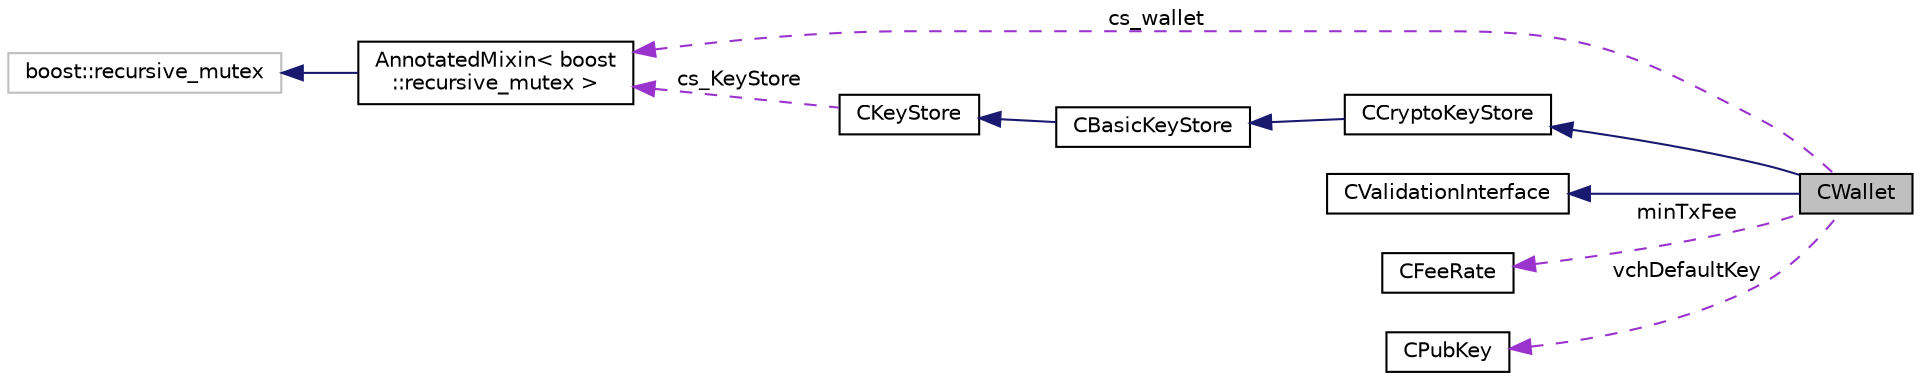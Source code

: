 digraph "CWallet"
{
 // LATEX_PDF_SIZE
  edge [fontname="Helvetica",fontsize="10",labelfontname="Helvetica",labelfontsize="10"];
  node [fontname="Helvetica",fontsize="10",shape=record];
  rankdir="LR";
  Node5 [label="CWallet",height=0.2,width=0.4,color="black", fillcolor="grey75", style="filled", fontcolor="black",tooltip=" "];
  Node6 -> Node5 [dir="back",color="midnightblue",fontsize="10",style="solid",fontname="Helvetica"];
  Node6 [label="CCryptoKeyStore",height=0.2,width=0.4,color="black", fillcolor="white", style="filled",URL="$class_c_crypto_key_store.html",tooltip=" "];
  Node7 -> Node6 [dir="back",color="midnightblue",fontsize="10",style="solid",fontname="Helvetica"];
  Node7 [label="CBasicKeyStore",height=0.2,width=0.4,color="black", fillcolor="white", style="filled",URL="$class_c_basic_key_store.html",tooltip=" "];
  Node8 -> Node7 [dir="back",color="midnightblue",fontsize="10",style="solid",fontname="Helvetica"];
  Node8 [label="CKeyStore",height=0.2,width=0.4,color="black", fillcolor="white", style="filled",URL="$class_c_key_store.html",tooltip=" "];
  Node9 -> Node8 [dir="back",color="darkorchid3",fontsize="10",style="dashed",label=" cs_KeyStore" ,fontname="Helvetica"];
  Node9 [label="AnnotatedMixin\< boost\l::recursive_mutex \>",height=0.2,width=0.4,color="black", fillcolor="white", style="filled",URL="$class_annotated_mixin.html",tooltip=" "];
  Node10 -> Node9 [dir="back",color="midnightblue",fontsize="10",style="solid",fontname="Helvetica"];
  Node10 [label="boost::recursive_mutex",height=0.2,width=0.4,color="grey75", fillcolor="white", style="filled",tooltip=" "];
  Node11 -> Node5 [dir="back",color="midnightblue",fontsize="10",style="solid",fontname="Helvetica"];
  Node11 [label="CValidationInterface",height=0.2,width=0.4,color="black", fillcolor="white", style="filled",URL="$class_c_validation_interface.html",tooltip=" "];
  Node12 -> Node5 [dir="back",color="darkorchid3",fontsize="10",style="dashed",label=" minTxFee" ,fontname="Helvetica"];
  Node12 [label="CFeeRate",height=0.2,width=0.4,color="black", fillcolor="white", style="filled",URL="$class_c_fee_rate.html",tooltip=" "];
  Node13 -> Node5 [dir="back",color="darkorchid3",fontsize="10",style="dashed",label=" vchDefaultKey" ,fontname="Helvetica"];
  Node13 [label="CPubKey",height=0.2,width=0.4,color="black", fillcolor="white", style="filled",URL="$class_c_pub_key.html",tooltip=" "];
  Node9 -> Node5 [dir="back",color="darkorchid3",fontsize="10",style="dashed",label=" cs_wallet" ,fontname="Helvetica"];
}
